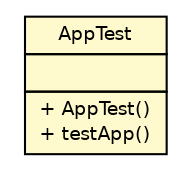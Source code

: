 #!/usr/local/bin/dot
#
# Class diagram 
# Generated by UMLGraph version R5_6-24-gf6e263 (http://www.umlgraph.org/)
#

digraph G {
	edge [fontname="Helvetica",fontsize=10,labelfontname="Helvetica",labelfontsize=10];
	node [fontname="Helvetica",fontsize=10,shape=plaintext];
	nodesep=0.25;
	ranksep=0.5;
	// org.nicepop.domain.AppTest
	c8 [label=<<table title="org.nicepop.domain.AppTest" border="0" cellborder="1" cellspacing="0" cellpadding="2" port="p" bgcolor="lemonChiffon" href="./AppTest.html">
		<tr><td><table border="0" cellspacing="0" cellpadding="1">
<tr><td align="center" balign="center"> AppTest </td></tr>
		</table></td></tr>
		<tr><td><table border="0" cellspacing="0" cellpadding="1">
<tr><td align="left" balign="left">  </td></tr>
		</table></td></tr>
		<tr><td><table border="0" cellspacing="0" cellpadding="1">
<tr><td align="left" balign="left"> + AppTest() </td></tr>
<tr><td align="left" balign="left"> + testApp() </td></tr>
		</table></td></tr>
		</table>>, URL="./AppTest.html", fontname="Helvetica", fontcolor="black", fontsize=9.0];
}

